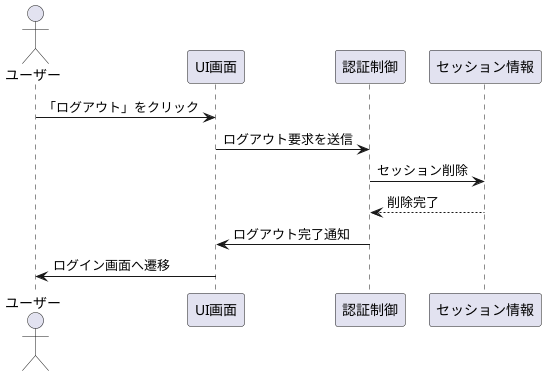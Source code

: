 @startuml logout_sequence
actor ユーザー
participant UI画面
participant 認証制御
participant セッション情報

ユーザー -> UI画面 : 「ログアウト」をクリック
UI画面 -> 認証制御 : ログアウト要求を送信
認証制御 -> セッション情報 : セッション削除
セッション情報 --> 認証制御 : 削除完了
認証制御 -> UI画面 : ログアウト完了通知
UI画面 -> ユーザー : ログイン画面へ遷移
@enduml
